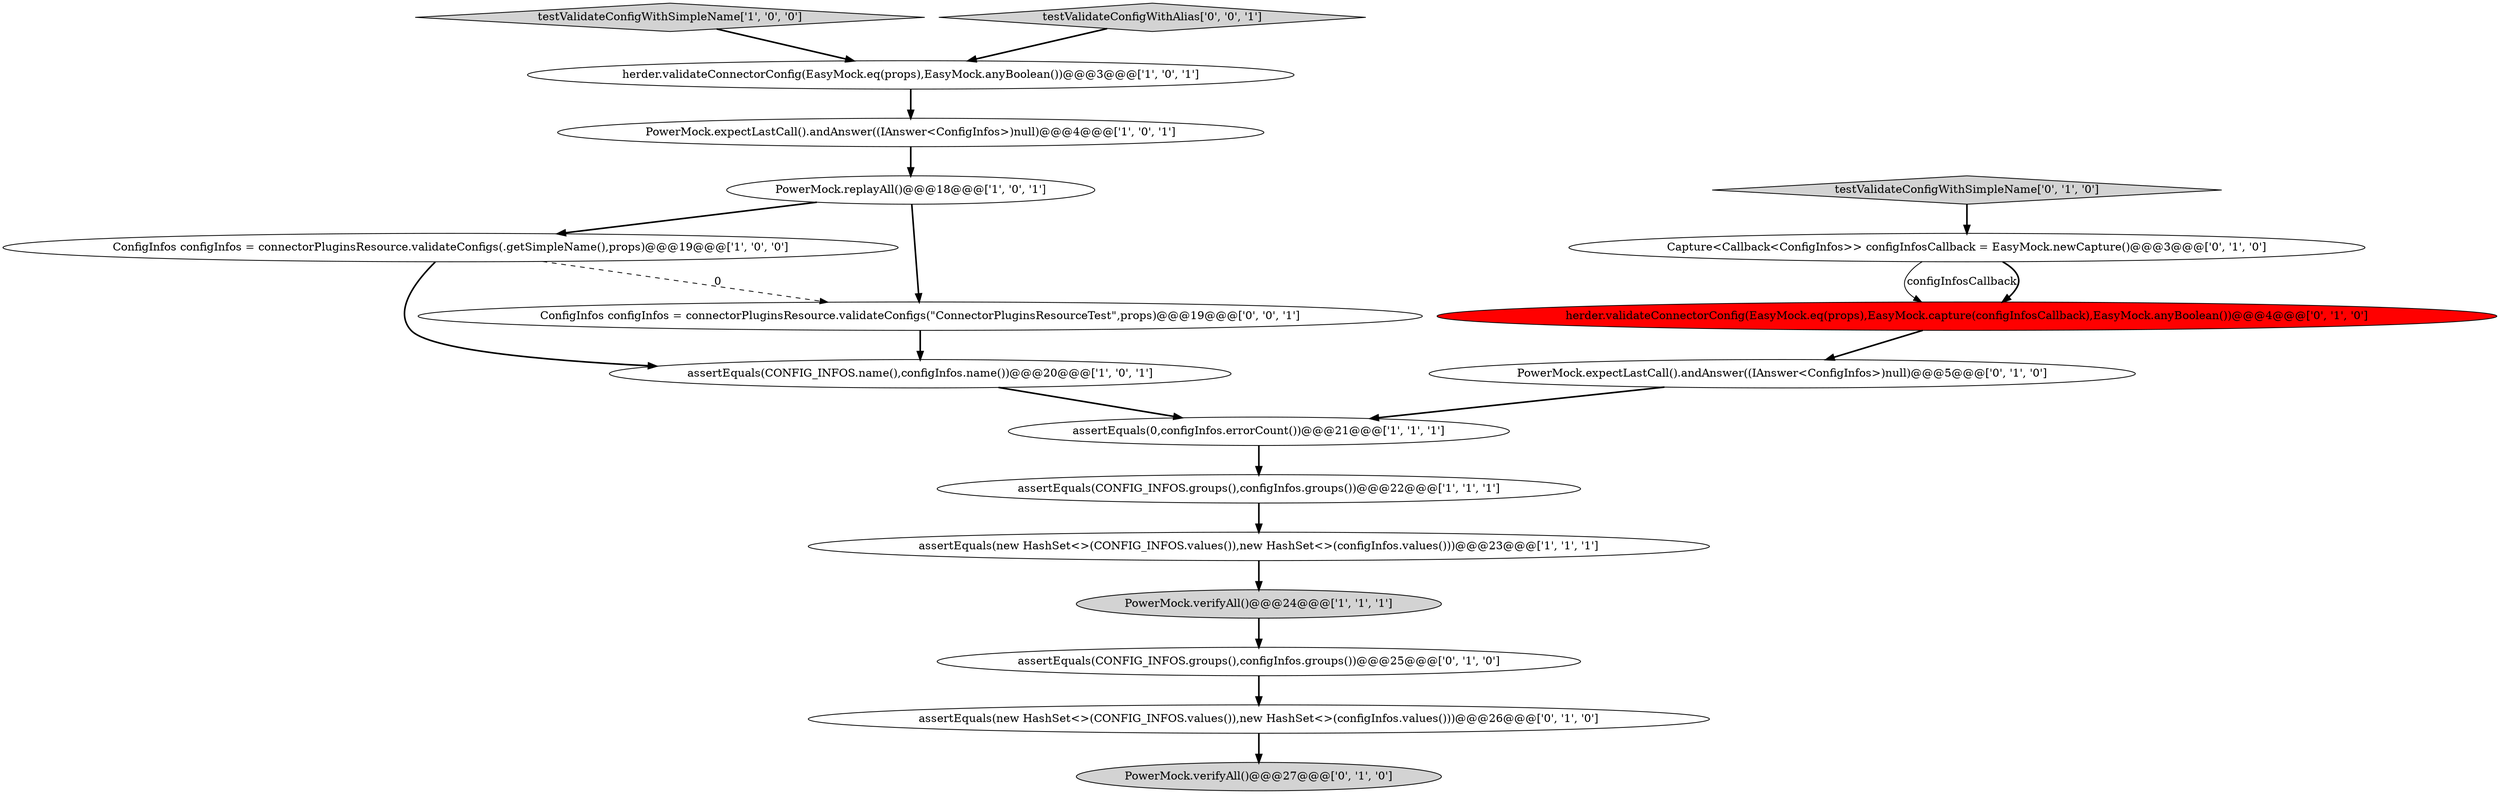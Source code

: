 digraph {
7 [style = filled, label = "assertEquals(CONFIG_INFOS.groups(),configInfos.groups())@@@22@@@['1', '1', '1']", fillcolor = white, shape = ellipse image = "AAA0AAABBB1BBB"];
1 [style = filled, label = "assertEquals(CONFIG_INFOS.name(),configInfos.name())@@@20@@@['1', '0', '1']", fillcolor = white, shape = ellipse image = "AAA0AAABBB1BBB"];
2 [style = filled, label = "PowerMock.expectLastCall().andAnswer((IAnswer<ConfigInfos>)null)@@@4@@@['1', '0', '1']", fillcolor = white, shape = ellipse image = "AAA0AAABBB1BBB"];
3 [style = filled, label = "assertEquals(new HashSet<>(CONFIG_INFOS.values()),new HashSet<>(configInfos.values()))@@@23@@@['1', '1', '1']", fillcolor = white, shape = ellipse image = "AAA0AAABBB1BBB"];
8 [style = filled, label = "ConfigInfos configInfos = connectorPluginsResource.validateConfigs(.getSimpleName(),props)@@@19@@@['1', '0', '0']", fillcolor = white, shape = ellipse image = "AAA0AAABBB1BBB"];
15 [style = filled, label = "PowerMock.expectLastCall().andAnswer((IAnswer<ConfigInfos>)null)@@@5@@@['0', '1', '0']", fillcolor = white, shape = ellipse image = "AAA0AAABBB2BBB"];
6 [style = filled, label = "PowerMock.replayAll()@@@18@@@['1', '0', '1']", fillcolor = white, shape = ellipse image = "AAA0AAABBB1BBB"];
11 [style = filled, label = "testValidateConfigWithSimpleName['0', '1', '0']", fillcolor = lightgray, shape = diamond image = "AAA0AAABBB2BBB"];
9 [style = filled, label = "testValidateConfigWithSimpleName['1', '0', '0']", fillcolor = lightgray, shape = diamond image = "AAA0AAABBB1BBB"];
13 [style = filled, label = "Capture<Callback<ConfigInfos>> configInfosCallback = EasyMock.newCapture()@@@3@@@['0', '1', '0']", fillcolor = white, shape = ellipse image = "AAA0AAABBB2BBB"];
17 [style = filled, label = "ConfigInfos configInfos = connectorPluginsResource.validateConfigs(\"ConnectorPluginsResourceTest\",props)@@@19@@@['0', '0', '1']", fillcolor = white, shape = ellipse image = "AAA0AAABBB3BBB"];
0 [style = filled, label = "herder.validateConnectorConfig(EasyMock.eq(props),EasyMock.anyBoolean())@@@3@@@['1', '0', '1']", fillcolor = white, shape = ellipse image = "AAA0AAABBB1BBB"];
4 [style = filled, label = "PowerMock.verifyAll()@@@24@@@['1', '1', '1']", fillcolor = lightgray, shape = ellipse image = "AAA0AAABBB1BBB"];
12 [style = filled, label = "assertEquals(CONFIG_INFOS.groups(),configInfos.groups())@@@25@@@['0', '1', '0']", fillcolor = white, shape = ellipse image = "AAA0AAABBB2BBB"];
10 [style = filled, label = "PowerMock.verifyAll()@@@27@@@['0', '1', '0']", fillcolor = lightgray, shape = ellipse image = "AAA0AAABBB2BBB"];
14 [style = filled, label = "herder.validateConnectorConfig(EasyMock.eq(props),EasyMock.capture(configInfosCallback),EasyMock.anyBoolean())@@@4@@@['0', '1', '0']", fillcolor = red, shape = ellipse image = "AAA1AAABBB2BBB"];
16 [style = filled, label = "assertEquals(new HashSet<>(CONFIG_INFOS.values()),new HashSet<>(configInfos.values()))@@@26@@@['0', '1', '0']", fillcolor = white, shape = ellipse image = "AAA0AAABBB2BBB"];
5 [style = filled, label = "assertEquals(0,configInfos.errorCount())@@@21@@@['1', '1', '1']", fillcolor = white, shape = ellipse image = "AAA0AAABBB1BBB"];
18 [style = filled, label = "testValidateConfigWithAlias['0', '0', '1']", fillcolor = lightgray, shape = diamond image = "AAA0AAABBB3BBB"];
1->5 [style = bold, label=""];
6->17 [style = bold, label=""];
9->0 [style = bold, label=""];
17->1 [style = bold, label=""];
16->10 [style = bold, label=""];
2->6 [style = bold, label=""];
0->2 [style = bold, label=""];
12->16 [style = bold, label=""];
3->4 [style = bold, label=""];
7->3 [style = bold, label=""];
15->5 [style = bold, label=""];
8->1 [style = bold, label=""];
11->13 [style = bold, label=""];
6->8 [style = bold, label=""];
4->12 [style = bold, label=""];
13->14 [style = solid, label="configInfosCallback"];
5->7 [style = bold, label=""];
8->17 [style = dashed, label="0"];
14->15 [style = bold, label=""];
13->14 [style = bold, label=""];
18->0 [style = bold, label=""];
}
